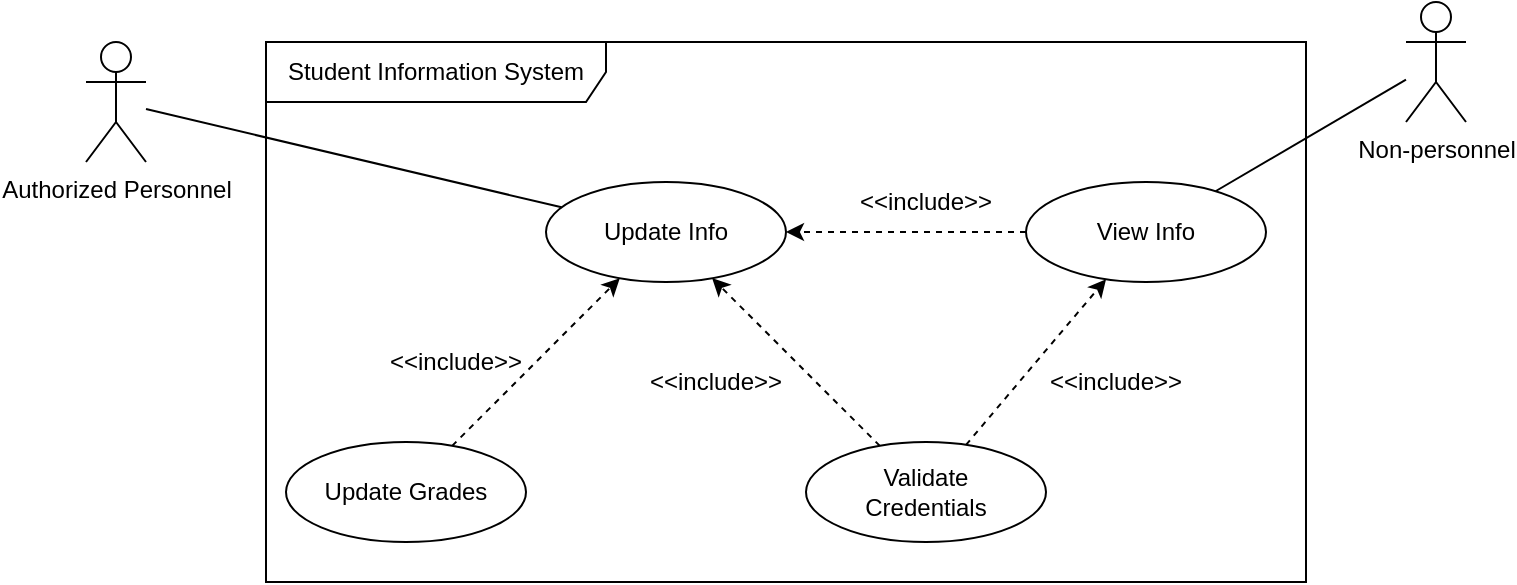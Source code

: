 <mxfile version="13.8.0" type="device"><diagram id="_GzrEKrvkrV3GTvlecRU" name="Page-1"><mxGraphModel dx="784" dy="436" grid="1" gridSize="10" guides="1" tooltips="1" connect="1" arrows="1" fold="1" page="1" pageScale="1" pageWidth="850" pageHeight="1100" math="0" shadow="0"><root><mxCell id="0"/><mxCell id="1" parent="0"/><mxCell id="125rnApAliC8Zr09fOHx-3" value="" style="ellipse;whiteSpace=wrap;html=1;" vertex="1" parent="1"><mxGeometry x="350" y="260" width="120" height="50" as="geometry"/></mxCell><mxCell id="125rnApAliC8Zr09fOHx-4" value="Update Info" style="text;html=1;strokeColor=none;fillColor=none;align=center;verticalAlign=middle;whiteSpace=wrap;rounded=0;" vertex="1" parent="1"><mxGeometry x="360" y="275" width="100" height="20" as="geometry"/></mxCell><mxCell id="125rnApAliC8Zr09fOHx-27" style="edgeStyle=none;rounded=0;orthogonalLoop=1;jettySize=auto;html=1;dashed=1;startSize=6;endArrow=classic;endFill=1;endSize=6;" edge="1" parent="1" source="125rnApAliC8Zr09fOHx-5" target="125rnApAliC8Zr09fOHx-3"><mxGeometry relative="1" as="geometry"/></mxCell><mxCell id="125rnApAliC8Zr09fOHx-5" value="" style="ellipse;whiteSpace=wrap;html=1;" vertex="1" parent="1"><mxGeometry x="590" y="260" width="120" height="50" as="geometry"/></mxCell><mxCell id="125rnApAliC8Zr09fOHx-6" value="View Info" style="text;html=1;strokeColor=none;fillColor=none;align=center;verticalAlign=middle;whiteSpace=wrap;rounded=0;" vertex="1" parent="1"><mxGeometry x="600" y="275" width="100" height="20" as="geometry"/></mxCell><mxCell id="125rnApAliC8Zr09fOHx-10" style="rounded=0;orthogonalLoop=1;jettySize=auto;html=1;dashed=1;" edge="1" parent="1" source="125rnApAliC8Zr09fOHx-7" target="125rnApAliC8Zr09fOHx-5"><mxGeometry relative="1" as="geometry"/></mxCell><mxCell id="125rnApAliC8Zr09fOHx-12" style="edgeStyle=none;rounded=0;orthogonalLoop=1;jettySize=auto;html=1;dashed=1;" edge="1" parent="1" source="125rnApAliC8Zr09fOHx-7" target="125rnApAliC8Zr09fOHx-3"><mxGeometry relative="1" as="geometry"/></mxCell><mxCell id="125rnApAliC8Zr09fOHx-7" value="" style="ellipse;whiteSpace=wrap;html=1;" vertex="1" parent="1"><mxGeometry x="480" y="390" width="120" height="50" as="geometry"/></mxCell><mxCell id="125rnApAliC8Zr09fOHx-8" value="Validate Credentials" style="text;html=1;strokeColor=none;fillColor=none;align=center;verticalAlign=middle;whiteSpace=wrap;rounded=0;" vertex="1" parent="1"><mxGeometry x="490" y="405" width="100" height="20" as="geometry"/></mxCell><mxCell id="125rnApAliC8Zr09fOHx-11" value="&amp;lt;&amp;lt;include&amp;gt;&amp;gt;" style="text;html=1;strokeColor=none;fillColor=none;align=center;verticalAlign=middle;whiteSpace=wrap;rounded=0;" vertex="1" parent="1"><mxGeometry x="600" y="350" width="70" height="20" as="geometry"/></mxCell><mxCell id="125rnApAliC8Zr09fOHx-13" value="&amp;lt;&amp;lt;include&amp;gt;&amp;gt;" style="text;html=1;strokeColor=none;fillColor=none;align=center;verticalAlign=middle;whiteSpace=wrap;rounded=0;" vertex="1" parent="1"><mxGeometry x="400" y="350" width="70" height="20" as="geometry"/></mxCell><mxCell id="125rnApAliC8Zr09fOHx-18" style="edgeStyle=none;rounded=0;orthogonalLoop=1;jettySize=auto;html=1;dashed=1;" edge="1" parent="1" source="125rnApAliC8Zr09fOHx-14" target="125rnApAliC8Zr09fOHx-3"><mxGeometry relative="1" as="geometry"/></mxCell><mxCell id="125rnApAliC8Zr09fOHx-14" value="" style="ellipse;whiteSpace=wrap;html=1;" vertex="1" parent="1"><mxGeometry x="220" y="390" width="120" height="50" as="geometry"/></mxCell><mxCell id="125rnApAliC8Zr09fOHx-15" value="Update Grades" style="text;html=1;strokeColor=none;fillColor=none;align=center;verticalAlign=middle;whiteSpace=wrap;rounded=0;" vertex="1" parent="1"><mxGeometry x="230" y="405" width="100" height="20" as="geometry"/></mxCell><mxCell id="125rnApAliC8Zr09fOHx-17" value="&amp;lt;&amp;lt;include&amp;gt;&amp;gt;" style="text;html=1;strokeColor=none;fillColor=none;align=center;verticalAlign=middle;whiteSpace=wrap;rounded=0;" vertex="1" parent="1"><mxGeometry x="270" y="340" width="70" height="20" as="geometry"/></mxCell><mxCell id="125rnApAliC8Zr09fOHx-25" value="&amp;lt;&amp;lt;include&amp;gt;&amp;gt;" style="text;html=1;strokeColor=none;fillColor=none;align=center;verticalAlign=middle;whiteSpace=wrap;rounded=0;" vertex="1" parent="1"><mxGeometry x="505" y="260" width="70" height="20" as="geometry"/></mxCell><mxCell id="125rnApAliC8Zr09fOHx-35" style="edgeStyle=none;rounded=0;orthogonalLoop=1;jettySize=auto;html=1;startSize=6;endArrow=none;endFill=0;endSize=6;" edge="1" parent="1" source="125rnApAliC8Zr09fOHx-28" target="125rnApAliC8Zr09fOHx-3"><mxGeometry relative="1" as="geometry"/></mxCell><mxCell id="125rnApAliC8Zr09fOHx-28" value="Authorized Personnel" style="shape=umlActor;verticalLabelPosition=bottom;verticalAlign=top;html=1;outlineConnect=0;" vertex="1" parent="1"><mxGeometry x="120" y="190" width="30" height="60" as="geometry"/></mxCell><mxCell id="125rnApAliC8Zr09fOHx-33" style="edgeStyle=none;rounded=0;orthogonalLoop=1;jettySize=auto;html=1;startSize=6;endArrow=none;endFill=0;endSize=6;" edge="1" parent="1" source="125rnApAliC8Zr09fOHx-30" target="125rnApAliC8Zr09fOHx-5"><mxGeometry relative="1" as="geometry"/></mxCell><mxCell id="125rnApAliC8Zr09fOHx-30" value="Non-personnel" style="shape=umlActor;verticalLabelPosition=bottom;verticalAlign=top;html=1;outlineConnect=0;" vertex="1" parent="1"><mxGeometry x="780" y="170" width="30" height="60" as="geometry"/></mxCell><mxCell id="125rnApAliC8Zr09fOHx-37" value="Student Information System" style="shape=umlFrame;whiteSpace=wrap;html=1;width=170;height=30;" vertex="1" parent="1"><mxGeometry x="210" y="190" width="520" height="270" as="geometry"/></mxCell></root></mxGraphModel></diagram></mxfile>